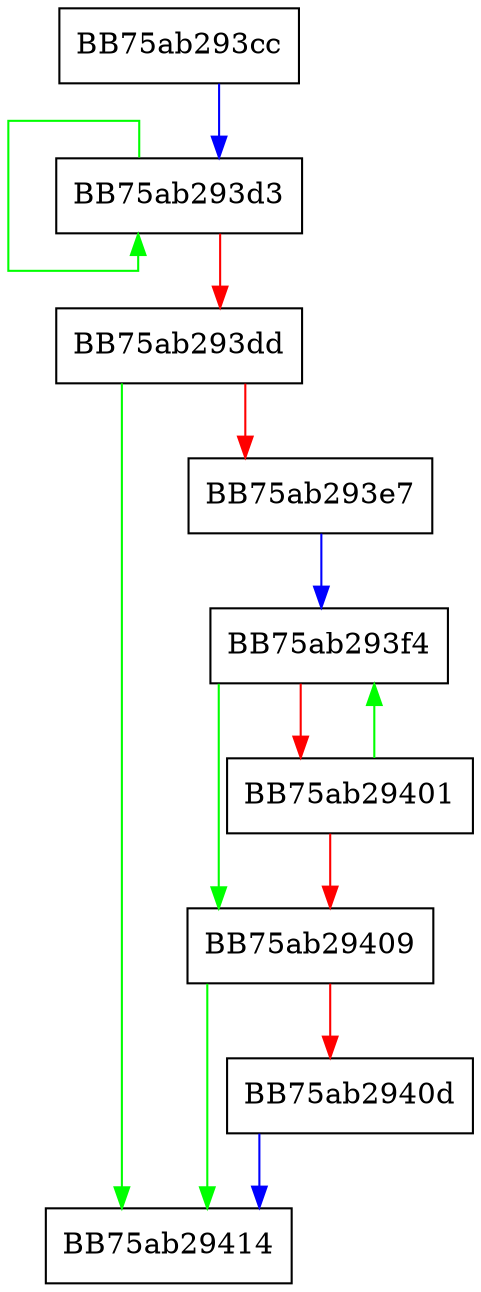digraph del_string {
  node [shape="box"];
  graph [splines=ortho];
  BB75ab293cc -> BB75ab293d3 [color="blue"];
  BB75ab293d3 -> BB75ab293d3 [color="green"];
  BB75ab293d3 -> BB75ab293dd [color="red"];
  BB75ab293dd -> BB75ab29414 [color="green"];
  BB75ab293dd -> BB75ab293e7 [color="red"];
  BB75ab293e7 -> BB75ab293f4 [color="blue"];
  BB75ab293f4 -> BB75ab29409 [color="green"];
  BB75ab293f4 -> BB75ab29401 [color="red"];
  BB75ab29401 -> BB75ab293f4 [color="green"];
  BB75ab29401 -> BB75ab29409 [color="red"];
  BB75ab29409 -> BB75ab29414 [color="green"];
  BB75ab29409 -> BB75ab2940d [color="red"];
  BB75ab2940d -> BB75ab29414 [color="blue"];
}